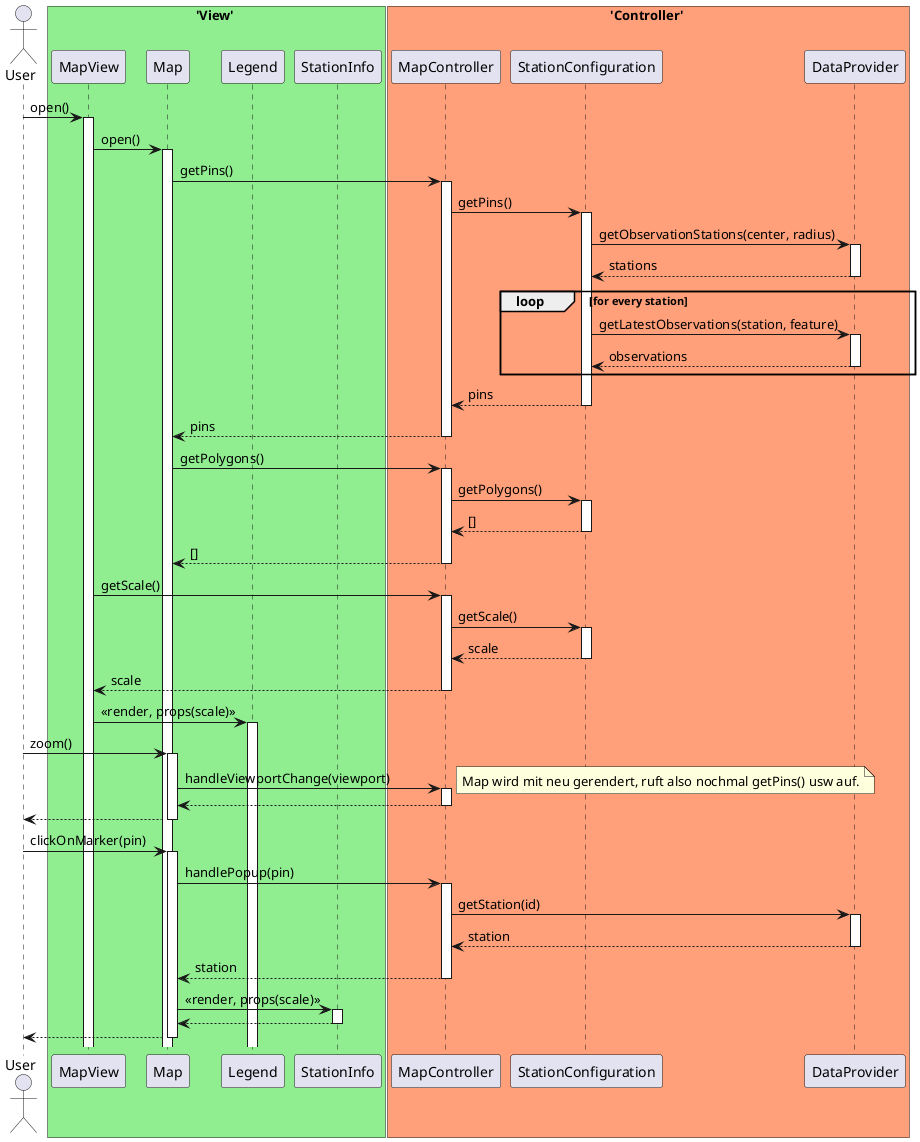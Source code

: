 @startuml MapPageScenario

actor User

box 'View' #LightGreen
participant MapView
participant Map
participant Legend 
participant StationInfo
end box

box 'Controller' #LightSalmon
participant MapController
participant StationConfiguration

participant DataProvider
end box
User -> MapView ++ : open()
MapView -> Map ++ : open()
Map -> MapController ++ : getPins()
MapController -> StationConfiguration ++ : getPins()
StationConfiguration -> DataProvider ++ : getObservationStations(center, radius)
return stations
loop for every station
StationConfiguration -> DataProvider ++ : getLatestObservations(station, feature)
return observations
end

return pins
return pins
Map -> MapController ++ : getPolygons()
MapController -> StationConfiguration ++ : getPolygons()
return []
return []
MapView -> MapController ++ : getScale()
MapController -> StationConfiguration ++ : getScale()
return scale
return scale
MapView -> Legend ++ : <<render, props(scale)>>

'Nutzer zoomt'
User -> Map ++ : zoom()
Map -> MapController ++ : handleViewportChange(viewport)
note right: Map wird mit neu gerendert, ruft also nochmal getPins() usw auf.
return 
return

'Nutzer wählt Station'
User -> Map ++ : clickOnMarker(pin)
Map -> MapController ++ : handlePopup(pin)
MapController -> DataProvider ++ : getStation(id)
return station
return station
Map -> StationInfo ++ : <<render, props(scale)>>
return
return
@enduml